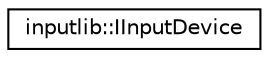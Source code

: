 digraph "Graphical Class Hierarchy"
{
  edge [fontname="Helvetica",fontsize="10",labelfontname="Helvetica",labelfontsize="10"];
  node [fontname="Helvetica",fontsize="10",shape=record];
  rankdir="LR";
  Node0 [label="inputlib::IInputDevice",height=0.2,width=0.4,color="black", fillcolor="white", style="filled",URL="$classinputlib_1_1_i_input_device.html",tooltip="Common interface for all input devices. "];
}
